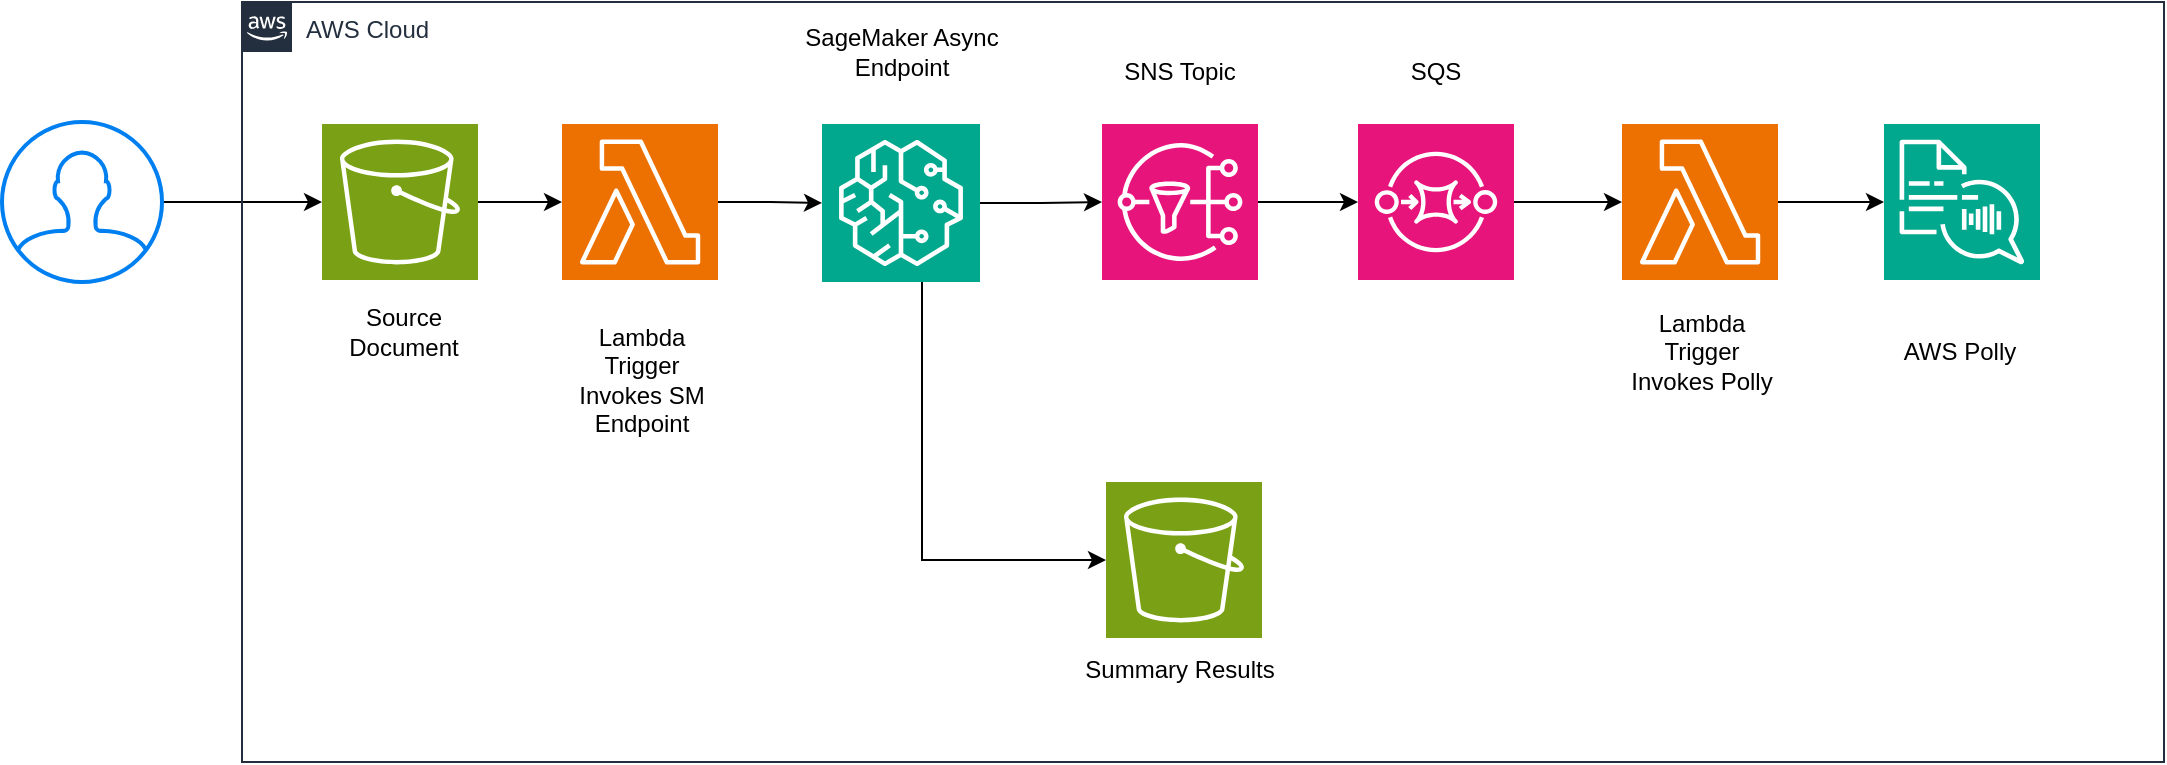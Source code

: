 <mxfile version="24.5.2" type="github">
  <diagram id="Ht1M8jgEwFfnCIfOTk4-" name="Page-1">
    <mxGraphModel dx="1434" dy="780" grid="1" gridSize="10" guides="1" tooltips="1" connect="1" arrows="1" fold="1" page="1" pageScale="1" pageWidth="1169" pageHeight="827" math="0" shadow="0">
      <root>
        <mxCell id="0" />
        <mxCell id="1" parent="0" />
        <mxCell id="quHucMuXMQEVoltr0wWp-3" style="edgeStyle=orthogonalEdgeStyle;rounded=0;orthogonalLoop=1;jettySize=auto;html=1;" edge="1" parent="1" source="quHucMuXMQEVoltr0wWp-1" target="quHucMuXMQEVoltr0wWp-2">
          <mxGeometry relative="1" as="geometry" />
        </mxCell>
        <mxCell id="quHucMuXMQEVoltr0wWp-1" value="" style="html=1;verticalLabelPosition=bottom;align=center;labelBackgroundColor=#ffffff;verticalAlign=top;strokeWidth=2;strokeColor=#0080F0;shadow=0;dashed=0;shape=mxgraph.ios7.icons.user;" vertex="1" parent="1">
          <mxGeometry x="39" y="140" width="80" height="80" as="geometry" />
        </mxCell>
        <mxCell id="quHucMuXMQEVoltr0wWp-2" value="" style="sketch=0;points=[[0,0,0],[0.25,0,0],[0.5,0,0],[0.75,0,0],[1,0,0],[0,1,0],[0.25,1,0],[0.5,1,0],[0.75,1,0],[1,1,0],[0,0.25,0],[0,0.5,0],[0,0.75,0],[1,0.25,0],[1,0.5,0],[1,0.75,0]];outlineConnect=0;fontColor=#232F3E;fillColor=#7AA116;strokeColor=#ffffff;dashed=0;verticalLabelPosition=bottom;verticalAlign=top;align=center;html=1;fontSize=12;fontStyle=0;aspect=fixed;shape=mxgraph.aws4.resourceIcon;resIcon=mxgraph.aws4.s3;" vertex="1" parent="1">
          <mxGeometry x="199" y="141" width="78" height="78" as="geometry" />
        </mxCell>
        <mxCell id="quHucMuXMQEVoltr0wWp-5" value="AWS Cloud" style="points=[[0,0],[0.25,0],[0.5,0],[0.75,0],[1,0],[1,0.25],[1,0.5],[1,0.75],[1,1],[0.75,1],[0.5,1],[0.25,1],[0,1],[0,0.75],[0,0.5],[0,0.25]];outlineConnect=0;gradientColor=none;html=1;whiteSpace=wrap;fontSize=12;fontStyle=0;container=1;pointerEvents=0;collapsible=0;recursiveResize=0;shape=mxgraph.aws4.group;grIcon=mxgraph.aws4.group_aws_cloud_alt;strokeColor=#232F3E;fillColor=none;verticalAlign=top;align=left;spacingLeft=30;fontColor=#232F3E;dashed=0;" vertex="1" parent="1">
          <mxGeometry x="159" y="80" width="961" height="380" as="geometry" />
        </mxCell>
        <mxCell id="quHucMuXMQEVoltr0wWp-24" style="edgeStyle=orthogonalEdgeStyle;rounded=0;orthogonalLoop=1;jettySize=auto;html=1;" edge="1" parent="quHucMuXMQEVoltr0wWp-5" source="quHucMuXMQEVoltr0wWp-7" target="quHucMuXMQEVoltr0wWp-8">
          <mxGeometry relative="1" as="geometry" />
        </mxCell>
        <mxCell id="quHucMuXMQEVoltr0wWp-7" value="" style="sketch=0;points=[[0,0,0],[0.25,0,0],[0.5,0,0],[0.75,0,0],[1,0,0],[0,1,0],[0.25,1,0],[0.5,1,0],[0.75,1,0],[1,1,0],[0,0.25,0],[0,0.5,0],[0,0.75,0],[1,0.25,0],[1,0.5,0],[1,0.75,0]];outlineConnect=0;fontColor=#232F3E;fillColor=#ED7100;strokeColor=#ffffff;dashed=0;verticalLabelPosition=bottom;verticalAlign=top;align=center;html=1;fontSize=12;fontStyle=0;aspect=fixed;shape=mxgraph.aws4.resourceIcon;resIcon=mxgraph.aws4.lambda;" vertex="1" parent="quHucMuXMQEVoltr0wWp-5">
          <mxGeometry x="160" y="61" width="78" height="78" as="geometry" />
        </mxCell>
        <mxCell id="quHucMuXMQEVoltr0wWp-17" style="edgeStyle=orthogonalEdgeStyle;rounded=0;orthogonalLoop=1;jettySize=auto;html=1;" edge="1" parent="quHucMuXMQEVoltr0wWp-5" source="quHucMuXMQEVoltr0wWp-8" target="quHucMuXMQEVoltr0wWp-15">
          <mxGeometry relative="1" as="geometry" />
        </mxCell>
        <mxCell id="quHucMuXMQEVoltr0wWp-8" value="" style="sketch=0;points=[[0,0,0],[0.25,0,0],[0.5,0,0],[0.75,0,0],[1,0,0],[0,1,0],[0.25,1,0],[0.5,1,0],[0.75,1,0],[1,1,0],[0,0.25,0],[0,0.5,0],[0,0.75,0],[1,0.25,0],[1,0.5,0],[1,0.75,0]];outlineConnect=0;fontColor=#232F3E;fillColor=#01A88D;strokeColor=#ffffff;dashed=0;verticalLabelPosition=bottom;verticalAlign=top;align=center;html=1;fontSize=12;fontStyle=0;aspect=fixed;shape=mxgraph.aws4.resourceIcon;resIcon=mxgraph.aws4.sagemaker;" vertex="1" parent="quHucMuXMQEVoltr0wWp-5">
          <mxGeometry x="290" y="61" width="79" height="79" as="geometry" />
        </mxCell>
        <mxCell id="quHucMuXMQEVoltr0wWp-11" value="" style="sketch=0;points=[[0,0,0],[0.25,0,0],[0.5,0,0],[0.75,0,0],[1,0,0],[0,1,0],[0.25,1,0],[0.5,1,0],[0.75,1,0],[1,1,0],[0,0.25,0],[0,0.5,0],[0,0.75,0],[1,0.25,0],[1,0.5,0],[1,0.75,0]];outlineConnect=0;fontColor=#232F3E;fillColor=#7AA116;strokeColor=#ffffff;dashed=0;verticalLabelPosition=bottom;verticalAlign=top;align=center;html=1;fontSize=12;fontStyle=0;aspect=fixed;shape=mxgraph.aws4.resourceIcon;resIcon=mxgraph.aws4.s3;" vertex="1" parent="quHucMuXMQEVoltr0wWp-5">
          <mxGeometry x="432" y="240" width="78" height="78" as="geometry" />
        </mxCell>
        <mxCell id="quHucMuXMQEVoltr0wWp-14" style="edgeStyle=orthogonalEdgeStyle;rounded=0;orthogonalLoop=1;jettySize=auto;html=1;entryX=0;entryY=0.5;entryDx=0;entryDy=0;entryPerimeter=0;" edge="1" parent="quHucMuXMQEVoltr0wWp-5" source="quHucMuXMQEVoltr0wWp-8" target="quHucMuXMQEVoltr0wWp-11">
          <mxGeometry relative="1" as="geometry">
            <Array as="points">
              <mxPoint x="340" y="279" />
            </Array>
          </mxGeometry>
        </mxCell>
        <mxCell id="quHucMuXMQEVoltr0wWp-18" style="edgeStyle=orthogonalEdgeStyle;rounded=0;orthogonalLoop=1;jettySize=auto;html=1;" edge="1" parent="quHucMuXMQEVoltr0wWp-5" source="quHucMuXMQEVoltr0wWp-15" target="quHucMuXMQEVoltr0wWp-16">
          <mxGeometry relative="1" as="geometry" />
        </mxCell>
        <mxCell id="quHucMuXMQEVoltr0wWp-15" value="" style="sketch=0;points=[[0,0,0],[0.25,0,0],[0.5,0,0],[0.75,0,0],[1,0,0],[0,1,0],[0.25,1,0],[0.5,1,0],[0.75,1,0],[1,1,0],[0,0.25,0],[0,0.5,0],[0,0.75,0],[1,0.25,0],[1,0.5,0],[1,0.75,0]];outlineConnect=0;fontColor=#232F3E;fillColor=#E7157B;strokeColor=#ffffff;dashed=0;verticalLabelPosition=bottom;verticalAlign=top;align=center;html=1;fontSize=12;fontStyle=0;aspect=fixed;shape=mxgraph.aws4.resourceIcon;resIcon=mxgraph.aws4.sns;" vertex="1" parent="quHucMuXMQEVoltr0wWp-5">
          <mxGeometry x="430" y="61" width="78" height="78" as="geometry" />
        </mxCell>
        <mxCell id="quHucMuXMQEVoltr0wWp-20" style="edgeStyle=orthogonalEdgeStyle;rounded=0;orthogonalLoop=1;jettySize=auto;html=1;" edge="1" parent="quHucMuXMQEVoltr0wWp-5" source="quHucMuXMQEVoltr0wWp-16" target="quHucMuXMQEVoltr0wWp-19">
          <mxGeometry relative="1" as="geometry" />
        </mxCell>
        <mxCell id="quHucMuXMQEVoltr0wWp-16" value="" style="sketch=0;points=[[0,0,0],[0.25,0,0],[0.5,0,0],[0.75,0,0],[1,0,0],[0,1,0],[0.25,1,0],[0.5,1,0],[0.75,1,0],[1,1,0],[0,0.25,0],[0,0.5,0],[0,0.75,0],[1,0.25,0],[1,0.5,0],[1,0.75,0]];outlineConnect=0;fontColor=#232F3E;fillColor=#E7157B;strokeColor=#ffffff;dashed=0;verticalLabelPosition=bottom;verticalAlign=top;align=center;html=1;fontSize=12;fontStyle=0;aspect=fixed;shape=mxgraph.aws4.resourceIcon;resIcon=mxgraph.aws4.sqs;" vertex="1" parent="quHucMuXMQEVoltr0wWp-5">
          <mxGeometry x="558" y="61" width="78" height="78" as="geometry" />
        </mxCell>
        <mxCell id="quHucMuXMQEVoltr0wWp-23" style="edgeStyle=orthogonalEdgeStyle;rounded=0;orthogonalLoop=1;jettySize=auto;html=1;" edge="1" parent="quHucMuXMQEVoltr0wWp-5" source="quHucMuXMQEVoltr0wWp-19" target="quHucMuXMQEVoltr0wWp-22">
          <mxGeometry relative="1" as="geometry" />
        </mxCell>
        <mxCell id="quHucMuXMQEVoltr0wWp-19" value="" style="sketch=0;points=[[0,0,0],[0.25,0,0],[0.5,0,0],[0.75,0,0],[1,0,0],[0,1,0],[0.25,1,0],[0.5,1,0],[0.75,1,0],[1,1,0],[0,0.25,0],[0,0.5,0],[0,0.75,0],[1,0.25,0],[1,0.5,0],[1,0.75,0]];outlineConnect=0;fontColor=#232F3E;fillColor=#ED7100;strokeColor=#ffffff;dashed=0;verticalLabelPosition=bottom;verticalAlign=top;align=center;html=1;fontSize=12;fontStyle=0;aspect=fixed;shape=mxgraph.aws4.resourceIcon;resIcon=mxgraph.aws4.lambda;" vertex="1" parent="quHucMuXMQEVoltr0wWp-5">
          <mxGeometry x="690" y="61" width="78" height="78" as="geometry" />
        </mxCell>
        <mxCell id="quHucMuXMQEVoltr0wWp-22" value="" style="sketch=0;points=[[0,0,0],[0.25,0,0],[0.5,0,0],[0.75,0,0],[1,0,0],[0,1,0],[0.25,1,0],[0.5,1,0],[0.75,1,0],[1,1,0],[0,0.25,0],[0,0.5,0],[0,0.75,0],[1,0.25,0],[1,0.5,0],[1,0.75,0]];outlineConnect=0;fontColor=#232F3E;fillColor=#01A88D;strokeColor=#ffffff;dashed=0;verticalLabelPosition=bottom;verticalAlign=top;align=center;html=1;fontSize=12;fontStyle=0;aspect=fixed;shape=mxgraph.aws4.resourceIcon;resIcon=mxgraph.aws4.polly;" vertex="1" parent="quHucMuXMQEVoltr0wWp-5">
          <mxGeometry x="821" y="61" width="78" height="78" as="geometry" />
        </mxCell>
        <mxCell id="quHucMuXMQEVoltr0wWp-25" value="Source Document" style="text;strokeColor=none;align=center;fillColor=none;html=1;verticalAlign=middle;whiteSpace=wrap;rounded=0;" vertex="1" parent="quHucMuXMQEVoltr0wWp-5">
          <mxGeometry x="51" y="150" width="60" height="30" as="geometry" />
        </mxCell>
        <mxCell id="quHucMuXMQEVoltr0wWp-26" value="Lambda Trigger Invokes SM Endpoint" style="text;strokeColor=none;align=center;fillColor=none;html=1;verticalAlign=middle;whiteSpace=wrap;rounded=0;" vertex="1" parent="quHucMuXMQEVoltr0wWp-5">
          <mxGeometry x="160" y="174" width="80" height="30" as="geometry" />
        </mxCell>
        <mxCell id="quHucMuXMQEVoltr0wWp-27" value="SageMaker Async Endpoint" style="text;strokeColor=none;align=center;fillColor=none;html=1;verticalAlign=middle;whiteSpace=wrap;rounded=0;" vertex="1" parent="quHucMuXMQEVoltr0wWp-5">
          <mxGeometry x="260" y="10" width="140" height="30" as="geometry" />
        </mxCell>
        <mxCell id="quHucMuXMQEVoltr0wWp-28" value="SNS Topic" style="text;strokeColor=none;align=center;fillColor=none;html=1;verticalAlign=middle;whiteSpace=wrap;rounded=0;" vertex="1" parent="quHucMuXMQEVoltr0wWp-5">
          <mxGeometry x="399" y="20" width="140" height="30" as="geometry" />
        </mxCell>
        <mxCell id="quHucMuXMQEVoltr0wWp-29" value="SQS" style="text;strokeColor=none;align=center;fillColor=none;html=1;verticalAlign=middle;whiteSpace=wrap;rounded=0;" vertex="1" parent="quHucMuXMQEVoltr0wWp-5">
          <mxGeometry x="527" y="20" width="140" height="30" as="geometry" />
        </mxCell>
        <mxCell id="quHucMuXMQEVoltr0wWp-30" value="Summary Results" style="text;strokeColor=none;align=center;fillColor=none;html=1;verticalAlign=middle;whiteSpace=wrap;rounded=0;" vertex="1" parent="quHucMuXMQEVoltr0wWp-5">
          <mxGeometry x="399" y="319" width="140" height="30" as="geometry" />
        </mxCell>
        <mxCell id="quHucMuXMQEVoltr0wWp-31" value="Lambda Trigger Invokes Polly" style="text;strokeColor=none;align=center;fillColor=none;html=1;verticalAlign=middle;whiteSpace=wrap;rounded=0;" vertex="1" parent="quHucMuXMQEVoltr0wWp-5">
          <mxGeometry x="690" y="160" width="80" height="30" as="geometry" />
        </mxCell>
        <mxCell id="quHucMuXMQEVoltr0wWp-32" value="AWS Polly" style="text;strokeColor=none;align=center;fillColor=none;html=1;verticalAlign=middle;whiteSpace=wrap;rounded=0;" vertex="1" parent="quHucMuXMQEVoltr0wWp-5">
          <mxGeometry x="819" y="160" width="80" height="30" as="geometry" />
        </mxCell>
        <mxCell id="quHucMuXMQEVoltr0wWp-9" style="edgeStyle=orthogonalEdgeStyle;rounded=0;orthogonalLoop=1;jettySize=auto;html=1;exitX=1;exitY=0.5;exitDx=0;exitDy=0;exitPerimeter=0;entryX=0;entryY=0.5;entryDx=0;entryDy=0;entryPerimeter=0;" edge="1" parent="1" source="quHucMuXMQEVoltr0wWp-2" target="quHucMuXMQEVoltr0wWp-7">
          <mxGeometry relative="1" as="geometry" />
        </mxCell>
      </root>
    </mxGraphModel>
  </diagram>
</mxfile>
